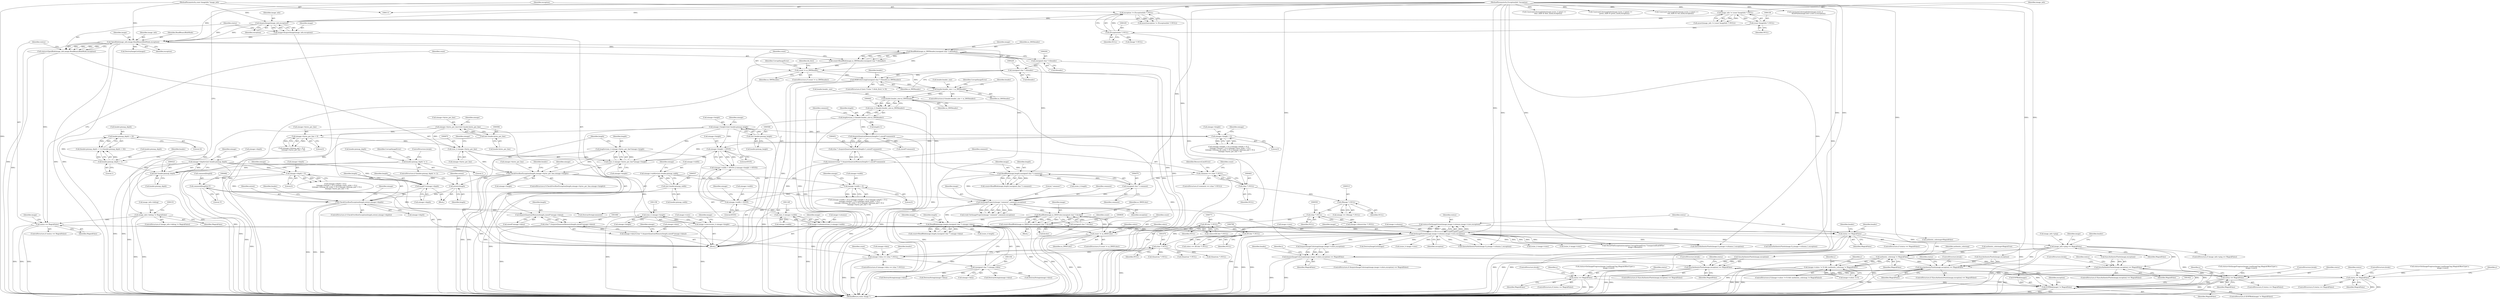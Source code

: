 digraph "0_ImageMagick_c78993d138bf480ab4652b5a48379d4ff75ba5f7@pointer" {
"1001255" [label="(Call,image_info->ping == MagickFalse)"];
"1001179" [label="(Call,status == MagickFalse)"];
"1001167" [label="(Call,status=SetImageExtent(image,image->columns,image->rows,exception))"];
"1001169" [label="(Call,SetImageExtent(image,image->columns,image->rows,exception))"];
"1001100" [label="(Call,ReadBlob(image,length,(unsigned char *) ximage->data))"];
"1000826" [label="(Call,ReadBlob(image,sz_XWDColor,(unsigned char *) &color))"];
"1000483" [label="(Call,SetImageProperty(image,\"comment\",comment,exception))"];
"1000470" [label="(Call,ReadBlob(image,length,(unsigned char *) comment))"];
"1000200" [label="(Call,ReadBlob(image,sz_XWDheader,(unsigned char *) &header))"];
"1000180" [label="(Call,OpenBlob(image_info,image,ReadBinaryBlobMode,exception))"];
"1000175" [label="(Call,AcquireImage(image_info,exception))"];
"1000135" [label="(Call,image_info != (const ImageInfo *) NULL)"];
"1000114" [label="(MethodParameterIn,const ImageInfo *image_info)"];
"1000137" [label="(Call,(const ImageInfo *) NULL)"];
"1000162" [label="(Call,exception != (ExceptionInfo *) NULL)"];
"1000115" [label="(MethodParameterIn,ExceptionInfo *exception)"];
"1000164" [label="(Call,(ExceptionInfo *) NULL)"];
"1000173" [label="(Call,image=AcquireImage(image_info,exception))"];
"1000203" [label="(Call,(unsigned char *) &header)"];
"1000439" [label="(Call,length=(size_t) (header.header_size-sz_XWDheader))"];
"1000441" [label="(Call,(size_t) (header.header_size-sz_XWDheader))"];
"1000443" [label="(Call,header.header_size-sz_XWDheader)"];
"1000243" [label="(Call,header.header_size < sz_XWDheader)"];
"1000208" [label="(Call,count != sz_XWDheader)"];
"1000198" [label="(Call,count=ReadBlob(image,sz_XWDheader,(unsigned char *) &header))"];
"1000227" [label="(Call,MSBOrderLong((unsigned char *) &header,sz_XWDheader))"];
"1000228" [label="(Call,(unsigned char *) &header)"];
"1000473" [label="(Call,(unsigned char *) comment)"];
"1000460" [label="(Call,comment == (char *) NULL)"];
"1000448" [label="(Call,comment=(char *) AcquireQuantumMemory(length+1,sizeof(*comment)))"];
"1000450" [label="(Call,(char *) AcquireQuantumMemory(length+1,sizeof(*comment)))"];
"1000452" [label="(Call,AcquireQuantumMemory(length+1,sizeof(*comment)))"];
"1000462" [label="(Call,(char *) NULL)"];
"1000476" [label="(Call,comment[length]='\0')"];
"1000834" [label="(Call,count != sz_XWDColor)"];
"1000824" [label="(Call,count=ReadBlob(image,sz_XWDColor,(unsigned char *) &color))"];
"1000829" [label="(Call,(unsigned char *) &color)"];
"1001061" [label="(Call,AcquireQuantumMemory(length,sizeof(*ximage->data)))"];
"1000980" [label="(Call,CheckOverflowException(length,ximage->bytes_per_line,ximage->height))"];
"1000968" [label="(Call,length=(size_t) ximage->bytes_per_line*ximage->height)"];
"1000970" [label="(Call,(size_t) ximage->bytes_per_line*ximage->height)"];
"1000971" [label="(Call,(size_t) ximage->bytes_per_line)"];
"1000579" [label="(Call,ximage->bytes_per_line=(int) header.bytes_per_line)"];
"1000583" [label="(Call,(int) header.bytes_per_line)"];
"1000688" [label="(Call,ximage->bytes_per_line < 0)"];
"1000710" [label="(Call,ximage->height > 65535)"];
"1000561" [label="(Call,ximage->height=(int) header.pixmap_height)"];
"1000565" [label="(Call,(int) header.pixmap_height)"];
"1000653" [label="(Call,ximage->height < 0)"];
"1001027" [label="(Call,CheckOverflowException(length,extent,ximage->depth))"];
"1001021" [label="(Call,length*=ximage->depth)"];
"1000659" [label="(Call,ximage->depth < 0)"];
"1000518" [label="(Call,ximage->depth=(int) header.pixmap_depth)"];
"1000522" [label="(Call,(int) header.pixmap_depth)"];
"1000350" [label="(Call,header.pixmap_depth > 32)"];
"1000345" [label="(Call,header.pixmap_depth < 1)"];
"1000331" [label="(Call,header.pixmap_depth != 1)"];
"1001018" [label="(Call,extent=length)"];
"1001103" [label="(Call,(unsigned char *) ximage->data)"];
"1001069" [label="(Call,ximage->data == (char *) NULL)"];
"1001055" [label="(Call,ximage->data=(char *) AcquireQuantumMemory(length,sizeof(*ximage->data)))"];
"1001059" [label="(Call,(char *) AcquireQuantumMemory(length,sizeof(*ximage->data)))"];
"1001073" [label="(Call,(char *) NULL)"];
"1000797" [label="(Call,(XColor *) NULL)"];
"1000770" [label="(Call,(XColor *) NULL)"];
"1000549" [label="(Call,(char *) NULL)"];
"1000512" [label="(Call,(XImage *) NULL)"];
"1001144" [label="(Call,image->columns=(size_t) ximage->width)"];
"1001148" [label="(Call,(size_t) ximage->width)"];
"1000705" [label="(Call,ximage->width > 65535)"];
"1000647" [label="(Call,ximage->width < 0)"];
"1000552" [label="(Call,ximage->width=(int) header.pixmap_width)"];
"1000556" [label="(Call,(int) header.pixmap_width)"];
"1001153" [label="(Call,image->rows=(size_t) ximage->height)"];
"1001157" [label="(Call,(size_t) ximage->height)"];
"1000186" [label="(Call,status == MagickFalse)"];
"1000178" [label="(Call,status=OpenBlob(image_info,image,ReadBinaryBlobMode,exception))"];
"1000147" [label="(Call,image_info->debug != MagickFalse)"];
"1001354" [label="(Call,authentic_colormap != MagickFalse)"];
"1001348" [label="(Call,(image->colors != 0) && (authentic_colormap != MagickFalse))"];
"1001493" [label="(Call,SyncAuthenticPixels(image,exception) == MagickFalse)"];
"1001511" [label="(Call,status == MagickFalse)"];
"1001910" [label="(Call,EOFBlob(image) != MagickFalse)"];
"1001652" [label="(Call,SyncAuthenticPixels(image,exception) == MagickFalse)"];
"1001670" [label="(Call,status == MagickFalse)"];
"1001678" [label="(Call,AcquireImageColormap(image,image->colors,exception) == MagickFalse)"];
"1001860" [label="(Call,SyncAuthenticPixels(image,exception) == MagickFalse)"];
"1001878" [label="(Call,status == MagickFalse)"];
"1000230" [label="(Call,&header)"];
"1000232" [label="(Identifier,sz_XWDheader)"];
"1000191" [label="(Identifier,image)"];
"1001059" [label="(Call,(char *) AcquireQuantumMemory(length,sizeof(*ximage->data)))"];
"1000688" [label="(Call,ximage->bytes_per_line < 0)"];
"1000839" [label="(Identifier,colors)"];
"1001255" [label="(Call,image_info->ping == MagickFalse)"];
"1000977" [label="(Identifier,ximage)"];
"1001658" [label="(Call,status=SetImageProgress(image,LoadImageTag,(MagickOffsetType) y,\n              image->rows))"];
"1001018" [label="(Call,extent=length)"];
"1000346" [label="(Call,header.pixmap_depth)"];
"1000545" [label="(Call,ximage->data=(char *) NULL)"];
"1000135" [label="(Call,image_info != (const ImageInfo *) NULL)"];
"1001037" [label="(Identifier,header)"];
"1001385" [label="(Call,(Quantum *) NULL)"];
"1001678" [label="(Call,AcquireImageColormap(image,image->colors,exception) == MagickFalse)"];
"1000349" [label="(Literal,1)"];
"1001651" [label="(ControlStructure,if (SyncAuthenticPixels(image,exception) == MagickFalse))"];
"1001057" [label="(Identifier,ximage)"];
"1000330" [label="(ControlStructure,if (header.pixmap_depth != 1))"];
"1000704" [label="(Call,(ximage->width > 65535) || (ximage->height > 65535))"];
"1000797" [label="(Call,(XColor *) NULL)"];
"1000448" [label="(Call,comment=(char *) AcquireQuantumMemory(length+1,sizeof(*comment)))"];
"1000161" [label="(Call,assert(exception != (ExceptionInfo *) NULL))"];
"1000646" [label="(Call,(ximage->width < 0) || (ximage->height < 0) || (ximage->depth < 0) ||\n      (ximage->format < 0) || (ximage->byte_order < 0) ||\n      (ximage->bitmap_bit_order < 0) || (ximage->bitmap_pad < 0) ||\n      (ximage->bytes_per_line < 0))"];
"1001021" [label="(Call,length*=ximage->depth)"];
"1000476" [label="(Call,comment[length]='\0')"];
"1000519" [label="(Call,ximage->depth)"];
"1001174" [label="(Call,image->rows)"];
"1001373" [label="(Call,QueueAuthenticPixels(image,0,y,image->columns,1,exception))"];
"1001099" [label="(Identifier,count)"];
"1000162" [label="(Call,exception != (ExceptionInfo *) NULL)"];
"1001669" [label="(ControlStructure,if (status == MagickFalse))"];
"1001016" [label="(Block,)"];
"1001023" [label="(Call,ximage->depth)"];
"1001068" [label="(ControlStructure,if (ximage->data == (char *) NULL))"];
"1001514" [label="(ControlStructure,break;)"];
"1001510" [label="(ControlStructure,if (status == MagickFalse))"];
"1000663" [label="(Literal,0)"];
"1000971" [label="(Call,(size_t) ximage->bytes_per_line)"];
"1000765" [label="(Call,authentic_colormap=MagickFalse)"];
"1000350" [label="(Call,header.pixmap_depth > 32)"];
"1000332" [label="(Call,header.pixmap_depth)"];
"1000654" [label="(Call,ximage->height)"];
"1000249" [label="(Identifier,CorruptImageError)"];
"1000345" [label="(Call,header.pixmap_depth < 1)"];
"1001511" [label="(Call,status == MagickFalse)"];
"1001864" [label="(Identifier,MagickFalse)"];
"1000522" [label="(Call,(int) header.pixmap_depth)"];
"1000207" [label="(ControlStructure,if (count != sz_XWDheader))"];
"1001150" [label="(Call,ximage->width)"];
"1001164" [label="(Identifier,image)"];
"1001169" [label="(Call,SetImageExtent(image,image->columns,image->rows,exception))"];
"1000472" [label="(Identifier,length)"];
"1000979" [label="(ControlStructure,if (CheckOverflowException(length,ximage->bytes_per_line,ximage->height)))"];
"1001028" [label="(Identifier,length)"];
"1001497" [label="(Identifier,MagickFalse)"];
"1001861" [label="(Call,SyncAuthenticPixels(image,exception))"];
"1000175" [label="(Call,AcquireImage(image_info,exception))"];
"1001656" [label="(Identifier,MagickFalse)"];
"1001492" [label="(ControlStructure,if (SyncAuthenticPixels(image,exception) == MagickFalse))"];
"1000179" [label="(Identifier,status)"];
"1000711" [label="(Call,ximage->height)"];
"1001075" [label="(Identifier,NULL)"];
"1001657" [label="(ControlStructure,break;)"];
"1000180" [label="(Call,OpenBlob(image_info,image,ReadBinaryBlobMode,exception))"];
"1001679" [label="(Call,AcquireImageColormap(image,image->colors,exception))"];
"1000827" [label="(Identifier,image)"];
"1000561" [label="(Call,ximage->height=(int) header.pixmap_height)"];
"1000468" [label="(Call,count=ReadBlob(image,length,(unsigned char *) comment))"];
"1001532" [label="(Call,QueueAuthenticPixels(image,0,y,image->columns,1,exception))"];
"1000562" [label="(Call,ximage->height)"];
"1000772" [label="(Identifier,NULL)"];
"1000590" [label="(Identifier,ximage)"];
"1000652" [label="(Call,(ximage->height < 0) || (ximage->depth < 0) ||\n      (ximage->format < 0) || (ximage->byte_order < 0) ||\n      (ximage->bitmap_bit_order < 0) || (ximage->bitmap_pad < 0) ||\n      (ximage->bytes_per_line < 0))"];
"1001790" [label="(Identifier,y)"];
"1000512" [label="(Call,(XImage *) NULL)"];
"1000253" [label="(Identifier,header)"];
"1000203" [label="(Call,(unsigned char *) &header)"];
"1000799" [label="(Identifier,NULL)"];
"1001359" [label="(Identifier,y)"];
"1000115" [label="(MethodParameterIn,ExceptionInfo *exception)"];
"1001179" [label="(Call,status == MagickFalse)"];
"1001030" [label="(Call,ximage->depth)"];
"1000981" [label="(Identifier,length)"];
"1000182" [label="(Identifier,image)"];
"1000692" [label="(Literal,0)"];
"1001027" [label="(Call,CheckOverflowException(length,extent,ximage->depth))"];
"1000354" [label="(Literal,32)"];
"1001073" [label="(Call,(char *) NULL)"];
"1000682" [label="(Call,(ximage->bitmap_pad < 0) ||\n      (ximage->bytes_per_line < 0))"];
"1000466" [label="(Identifier,ResourceLimitError)"];
"1001659" [label="(Identifier,status)"];
"1000151" [label="(Identifier,MagickFalse)"];
"1000176" [label="(Identifier,image_info)"];
"1000215" [label="(Identifier,lsb_first)"];
"1001499" [label="(Call,status=SetImageProgress(image,LoadImageTag,(MagickOffsetType) y,\n              image->rows))"];
"1001157" [label="(Call,(size_t) ximage->height)"];
"1000553" [label="(Call,ximage->width)"];
"1001512" [label="(Identifier,status)"];
"1001677" [label="(ControlStructure,if (AcquireImageColormap(image,image->colors,exception) == MagickFalse))"];
"1000824" [label="(Call,count=ReadBlob(image,sz_XWDColor,(unsigned char *) &color))"];
"1001670" [label="(Call,status == MagickFalse)"];
"1000335" [label="(Literal,1)"];
"1001071" [label="(Identifier,ximage)"];
"1001467" [label="(Call,ConstrainColormapIndex(image,(ssize_t) (pixel >>\n                blue_shift) & blue_mask,exception))"];
"1001148" [label="(Call,(size_t) ximage->width)"];
"1000485" [label="(Literal,\"comment\")"];
"1000344" [label="(Call,(header.pixmap_depth < 1) || (header.pixmap_depth > 32))"];
"1000469" [label="(Identifier,count)"];
"1000188" [label="(Identifier,MagickFalse)"];
"1001055" [label="(Call,ximage->data=(char *) AcquireQuantumMemory(length,sizeof(*ximage->data)))"];
"1001860" [label="(Call,SyncAuthenticPixels(image,exception) == MagickFalse)"];
"1000487" [label="(Identifier,exception)"];
"1000518" [label="(Call,ximage->depth=(int) header.pixmap_depth)"];
"1001210" [label="(Call,DestroyImageList(image))"];
"1001170" [label="(Identifier,image)"];
"1001784" [label="(Call,(ssize_t) image->rows)"];
"1000829" [label="(Call,(unsigned char *) &color)"];
"1000567" [label="(Call,header.pixmap_height)"];
"1000212" [label="(Identifier,CorruptImageError)"];
"1001348" [label="(Call,(image->colors != 0) && (authentic_colormap != MagickFalse))"];
"1000475" [label="(Identifier,comment)"];
"1001886" [label="(Identifier,header)"];
"1000116" [label="(Block,)"];
"1000982" [label="(Call,ximage->bytes_per_line)"];
"1000185" [label="(ControlStructure,if (status == MagickFalse))"];
"1001867" [label="(Identifier,status)"];
"1001909" [label="(ControlStructure,if (EOFBlob(image) != MagickFalse))"];
"1001177" [label="(Identifier,exception)"];
"1001103" [label="(Call,(unsigned char *) ximage->data)"];
"1000351" [label="(Call,header.pixmap_depth)"];
"1001254" [label="(ControlStructure,if (image_info->ping == MagickFalse))"];
"1000661" [label="(Identifier,ximage)"];
"1001794" [label="(Call,QueueAuthenticPixels(image,0,y,image->columns,1,exception))"];
"1000714" [label="(Literal,65535)"];
"1000647" [label="(Call,ximage->width < 0)"];
"1000856" [label="(Identifier,colors)"];
"1001056" [label="(Call,ximage->data)"];
"1001159" [label="(Call,ximage->height)"];
"1001914" [label="(Call,ThrowFileException(exception,CorruptImageError,\"UnexpectedEndOfFile\",\n      image->filename))"];
"1000139" [label="(Identifier,NULL)"];
"1001347" [label="(ControlStructure,if ((image->colors != 0) && (authentic_colormap != MagickFalse)))"];
"1001672" [label="(Identifier,MagickFalse)"];
"1001167" [label="(Call,status=SetImageExtent(image,image->columns,image->rows,exception))"];
"1000200" [label="(Call,ReadBlob(image,sz_XWDheader,(unsigned char *) &header))"];
"1000178" [label="(Call,status=OpenBlob(image_info,image,ReadBinaryBlobMode,exception))"];
"1001879" [label="(Identifier,status)"];
"1001544" [label="(Call,(Quantum *) NULL)"];
"1001349" [label="(Call,image->colors != 0)"];
"1000450" [label="(Call,(char *) AcquireQuantumMemory(length+1,sizeof(*comment)))"];
"1000227" [label="(Call,MSBOrderLong((unsigned char *) &header,sz_XWDheader))"];
"1001061" [label="(Call,AcquireQuantumMemory(length,sizeof(*ximage->data)))"];
"1000549" [label="(Call,(char *) NULL)"];
"1001111" [label="(Call,(ssize_t) length)"];
"1000205" [label="(Call,&header)"];
"1000461" [label="(Identifier,comment)"];
"1001442" [label="(Call,ConstrainColormapIndex(image,(ssize_t) (pixel >>\n                green_shift) & green_mask,exception))"];
"1001673" [label="(ControlStructure,break;)"];
"1000452" [label="(Call,AcquireQuantumMemory(length+1,sizeof(*comment)))"];
"1000524" [label="(Call,header.pixmap_depth)"];
"1000243" [label="(Call,header.header_size < sz_XWDheader)"];
"1000660" [label="(Call,ximage->depth)"];
"1000835" [label="(Identifier,count)"];
"1001913" [label="(Identifier,MagickFalse)"];
"1000705" [label="(Call,ximage->width > 65535)"];
"1000247" [label="(Identifier,sz_XWDheader)"];
"1000440" [label="(Identifier,length)"];
"1001019" [label="(Identifier,extent)"];
"1001100" [label="(Call,ReadBlob(image,length,(unsigned char *) ximage->data))"];
"1001026" [label="(ControlStructure,if (CheckOverflowException(length,extent,ximage->depth)))"];
"1000331" [label="(Call,header.pixmap_depth != 1)"];
"1000992" [label="(Identifier,header)"];
"1001911" [label="(Call,EOFBlob(image))"];
"1000439" [label="(Call,length=(size_t) (header.header_size-sz_XWDheader))"];
"1000184" [label="(Identifier,exception)"];
"1000552" [label="(Call,ximage->width=(int) header.pixmap_width)"];
"1001494" [label="(Call,SyncAuthenticPixels(image,exception))"];
"1001063" [label="(Call,sizeof(*ximage->data))"];
"1001417" [label="(Call,ConstrainColormapIndex(image,(ssize_t) (pixel >>\n                red_shift) & red_mask,exception))"];
"1000969" [label="(Identifier,length)"];
"1001171" [label="(Call,image->columns)"];
"1000199" [label="(Identifier,count)"];
"1001199" [label="(Call,DestroyString(ximage->data))"];
"1000209" [label="(Identifier,count)"];
"1000464" [label="(Identifier,NULL)"];
"1000836" [label="(Identifier,sz_XWDColor)"];
"1000558" [label="(Call,header.pixmap_width)"];
"1001881" [label="(ControlStructure,break;)"];
"1000236" [label="(Identifier,header)"];
"1000968" [label="(Call,length=(size_t) ximage->bytes_per_line*ximage->height)"];
"1000198" [label="(Call,count=ReadBlob(image,sz_XWDheader,(unsigned char *) &header))"];
"1001022" [label="(Identifier,length)"];
"1001098" [label="(Call,count=ReadBlob(image,length,(unsigned char *) ximage->data))"];
"1000831" [label="(Call,&color)"];
"1001144" [label="(Call,image->columns=(size_t) ximage->width)"];
"1000337" [label="(Identifier,CorruptImageError)"];
"1001070" [label="(Call,ximage->data)"];
"1001671" [label="(Identifier,status)"];
"1000556" [label="(Call,(int) header.pixmap_width)"];
"1001877" [label="(ControlStructure,if (status == MagickFalse))"];
"1000187" [label="(Identifier,status)"];
"1000770" [label="(Call,(XColor *) NULL)"];
"1000551" [label="(Identifier,NULL)"];
"1000480" [label="(Literal,'\0')"];
"1001062" [label="(Identifier,length)"];
"1001910" [label="(Call,EOFBlob(image) != MagickFalse)"];
"1000985" [label="(Call,ximage->height)"];
"1000477" [label="(Call,comment[length])"];
"1001105" [label="(Call,ximage->data)"];
"1001363" [label="(Call,(ssize_t) image->rows)"];
"1000146" [label="(ControlStructure,if (image_info->debug != MagickFalse))"];
"1001356" [label="(Identifier,MagickFalse)"];
"1001685" [label="(Identifier,MagickFalse)"];
"1000834" [label="(Call,count != sz_XWDColor)"];
"1001718" [label="(Identifier,i)"];
"1000181" [label="(Identifier,image_info)"];
"1001865" [label="(ControlStructure,break;)"];
"1000228" [label="(Call,(unsigned char *) &header)"];
"1000768" [label="(Call,colors=(XColor *) NULL)"];
"1001899" [label="(Call,DestroyString(ximage->data))"];
"1001256" [label="(Call,image_info->ping)"];
"1001186" [label="(Identifier,header)"];
"1000828" [label="(Identifier,sz_XWDColor)"];
"1001145" [label="(Call,image->columns)"];
"1001029" [label="(Identifier,extent)"];
"1000166" [label="(Identifier,NULL)"];
"1001528" [label="(Identifier,y)"];
"1000709" [label="(Literal,65535)"];
"1000147" [label="(Call,image_info->debug != MagickFalse)"];
"1001518" [label="(Identifier,y)"];
"1001101" [label="(Identifier,image)"];
"1000795" [label="(Call,colors == (XColor *) NULL)"];
"1000210" [label="(Identifier,sz_XWDheader)"];
"1000973" [label="(Call,ximage->bytes_per_line)"];
"1000471" [label="(Identifier,image)"];
"1000453" [label="(Call,length+1)"];
"1000514" [label="(Identifier,NULL)"];
"1000529" [label="(Identifier,ximage)"];
"1000980" [label="(Call,CheckOverflowException(length,ximage->bytes_per_line,ximage->height))"];
"1000444" [label="(Call,header.header_size)"];
"1001915" [label="(Identifier,exception)"];
"1001354" [label="(Call,authentic_colormap != MagickFalse)"];
"1001216" [label="(Identifier,header)"];
"1000826" [label="(Call,ReadBlob(image,sz_XWDColor,(unsigned char *) &color))"];
"1000970" [label="(Call,(size_t) ximage->bytes_per_line*ximage->height)"];
"1000565" [label="(Call,(int) header.pixmap_height)"];
"1001180" [label="(Identifier,status)"];
"1000976" [label="(Call,ximage->height)"];
"1000114" [label="(MethodParameterIn,const ImageInfo *image_info)"];
"1000490" [label="(Call,DestroyString(comment))"];
"1000470" [label="(Call,ReadBlob(image,length,(unsigned char *) comment))"];
"1001181" [label="(Identifier,MagickFalse)"];
"1000585" [label="(Call,header.bytes_per_line)"];
"1000689" [label="(Call,ximage->bytes_per_line)"];
"1000186" [label="(Call,status == MagickFalse)"];
"1001653" [label="(Call,SyncAuthenticPixels(image,exception))"];
"1000202" [label="(Identifier,sz_XWDheader)"];
"1000483" [label="(Call,SetImageProperty(image,\"comment\",comment,exception))"];
"1000486" [label="(Identifier,comment)"];
"1000495" [label="(Call,(ssize_t) length)"];
"1001262" [label="(Identifier,image)"];
"1001155" [label="(Identifier,image)"];
"1000192" [label="(Call,DestroyImageList(image))"];
"1000906" [label="(Call,authentic_colormap=MagickTrue)"];
"1000712" [label="(Identifier,ximage)"];
"1000177" [label="(Identifier,exception)"];
"1001859" [label="(ControlStructure,if (SyncAuthenticPixels(image,exception) == MagickFalse))"];
"1000460" [label="(Call,comment == (char *) NULL)"];
"1000195" [label="(Call,(Image *) NULL)"];
"1000563" [label="(Identifier,ximage)"];
"1000137" [label="(Call,(const ImageInfo *) NULL)"];
"1000441" [label="(Call,(size_t) (header.header_size-sz_XWDheader))"];
"1000484" [label="(Identifier,image)"];
"1000473" [label="(Call,(unsigned char *) comment)"];
"1001154" [label="(Call,image->rows)"];
"1001866" [label="(Call,status=SetImageProgress(image,LoadImageTag,(MagickOffsetType) y,\n            image->rows))"];
"1000572" [label="(Identifier,ximage)"];
"1000164" [label="(Call,(ExceptionInfo *) NULL)"];
"1001131" [label="(Call,DestroyString(ximage->data))"];
"1001102" [label="(Identifier,length)"];
"1000833" [label="(ControlStructure,if (count != sz_XWDColor))"];
"1000443" [label="(Call,header.header_size-sz_XWDheader)"];
"1001652" [label="(Call,SyncAuthenticPixels(image,exception) == MagickFalse)"];
"1000667" [label="(Identifier,ximage)"];
"1000706" [label="(Call,ximage->width)"];
"1000580" [label="(Call,ximage->bytes_per_line)"];
"1001928" [label="(MethodReturn,static Image *)"];
"1000659" [label="(Call,ximage->depth < 0)"];
"1001500" [label="(Identifier,status)"];
"1001806" [label="(Call,(Quantum *) NULL)"];
"1000658" [label="(Call,(ximage->depth < 0) ||\n      (ximage->format < 0) || (ximage->byte_order < 0) ||\n      (ximage->bitmap_bit_order < 0) || (ximage->bitmap_pad < 0) ||\n      (ximage->bytes_per_line < 0))"];
"1000653" [label="(Call,ximage->height < 0)"];
"1001878" [label="(Call,status == MagickFalse)"];
"1000655" [label="(Identifier,ximage)"];
"1001153" [label="(Call,image->rows=(size_t) ximage->height)"];
"1000825" [label="(Identifier,count)"];
"1000352" [label="(Identifier,header)"];
"1000208" [label="(Call,count != sz_XWDheader)"];
"1001513" [label="(Identifier,MagickFalse)"];
"1001168" [label="(Identifier,status)"];
"1001080" [label="(Identifier,header)"];
"1000244" [label="(Call,header.header_size)"];
"1001259" [label="(Identifier,MagickFalse)"];
"1000456" [label="(Call,sizeof(*comment))"];
"1000183" [label="(Identifier,ReadBinaryBlobMode)"];
"1000447" [label="(Identifier,sz_XWDheader)"];
"1001703" [label="(Call,DestroyString(ximage->data))"];
"1000579" [label="(Call,ximage->bytes_per_line=(int) header.bytes_per_line)"];
"1000134" [label="(Call,assert(image_info != (const ImageInfo *) NULL))"];
"1001498" [label="(ControlStructure,break;)"];
"1001880" [label="(Identifier,MagickFalse)"];
"1000710" [label="(Call,ximage->height > 65535)"];
"1000462" [label="(Call,(char *) NULL)"];
"1001069" [label="(Call,ximage->data == (char *) NULL)"];
"1000148" [label="(Call,image_info->debug)"];
"1001522" [label="(Call,(ssize_t) image->rows)"];
"1001828" [label="(Call,ConstrainColormapIndex(image,(ssize_t)\n              XGetPixel(ximage,(int) x,(int) y),exception))"];
"1000481" [label="(Call,(void) SetImageProperty(image,\"comment\",comment,exception))"];
"1000136" [label="(Identifier,image_info)"];
"1000242" [label="(ControlStructure,if (header.header_size < sz_XWDheader))"];
"1000201" [label="(Identifier,image)"];
"1000163" [label="(Identifier,exception)"];
"1000651" [label="(Literal,0)"];
"1001369" [label="(Identifier,y)"];
"1001690" [label="(Identifier,header)"];
"1001178" [label="(ControlStructure,if (status == MagickFalse))"];
"1001493" [label="(Call,SyncAuthenticPixels(image,exception) == MagickFalse)"];
"1000583" [label="(Call,(int) header.bytes_per_line)"];
"1001355" [label="(Identifier,authentic_colormap)"];
"1000339" [label="(ControlStructure,break;)"];
"1000174" [label="(Identifier,image)"];
"1000823" [label="(Block,)"];
"1000173" [label="(Call,image=AcquireImage(image_info,exception))"];
"1001020" [label="(Identifier,length)"];
"1000657" [label="(Literal,0)"];
"1001013" [label="(Identifier,ximage)"];
"1000217" [label="(ControlStructure,if ((int) (*(char *) &lsb_first) != 0))"];
"1000449" [label="(Identifier,comment)"];
"1000459" [label="(ControlStructure,if (comment == (char *) NULL))"];
"1000510" [label="(Call,ximage == (XImage *) NULL)"];
"1000648" [label="(Call,ximage->width)"];
"1001255" -> "1001254"  [label="AST: "];
"1001255" -> "1001259"  [label="CFG: "];
"1001256" -> "1001255"  [label="AST: "];
"1001259" -> "1001255"  [label="AST: "];
"1001262" -> "1001255"  [label="CFG: "];
"1001886" -> "1001255"  [label="CFG: "];
"1001255" -> "1001928"  [label="DDG: "];
"1001255" -> "1001928"  [label="DDG: "];
"1001179" -> "1001255"  [label="DDG: "];
"1001255" -> "1001354"  [label="DDG: "];
"1001255" -> "1001493"  [label="DDG: "];
"1001255" -> "1001652"  [label="DDG: "];
"1001255" -> "1001678"  [label="DDG: "];
"1001255" -> "1001910"  [label="DDG: "];
"1001179" -> "1001178"  [label="AST: "];
"1001179" -> "1001181"  [label="CFG: "];
"1001180" -> "1001179"  [label="AST: "];
"1001181" -> "1001179"  [label="AST: "];
"1001186" -> "1001179"  [label="CFG: "];
"1001216" -> "1001179"  [label="CFG: "];
"1001179" -> "1001928"  [label="DDG: "];
"1001179" -> "1001928"  [label="DDG: "];
"1001179" -> "1001928"  [label="DDG: "];
"1001167" -> "1001179"  [label="DDG: "];
"1000186" -> "1001179"  [label="DDG: "];
"1001167" -> "1000116"  [label="AST: "];
"1001167" -> "1001169"  [label="CFG: "];
"1001168" -> "1001167"  [label="AST: "];
"1001169" -> "1001167"  [label="AST: "];
"1001180" -> "1001167"  [label="CFG: "];
"1001167" -> "1001928"  [label="DDG: "];
"1001169" -> "1001167"  [label="DDG: "];
"1001169" -> "1001167"  [label="DDG: "];
"1001169" -> "1001167"  [label="DDG: "];
"1001169" -> "1001167"  [label="DDG: "];
"1001169" -> "1001177"  [label="CFG: "];
"1001170" -> "1001169"  [label="AST: "];
"1001171" -> "1001169"  [label="AST: "];
"1001174" -> "1001169"  [label="AST: "];
"1001177" -> "1001169"  [label="AST: "];
"1001169" -> "1001928"  [label="DDG: "];
"1001169" -> "1001928"  [label="DDG: "];
"1001169" -> "1001928"  [label="DDG: "];
"1001100" -> "1001169"  [label="DDG: "];
"1001144" -> "1001169"  [label="DDG: "];
"1001153" -> "1001169"  [label="DDG: "];
"1000483" -> "1001169"  [label="DDG: "];
"1000115" -> "1001169"  [label="DDG: "];
"1001169" -> "1001210"  [label="DDG: "];
"1001169" -> "1001363"  [label="DDG: "];
"1001169" -> "1001373"  [label="DDG: "];
"1001169" -> "1001373"  [label="DDG: "];
"1001169" -> "1001373"  [label="DDG: "];
"1001169" -> "1001522"  [label="DDG: "];
"1001169" -> "1001532"  [label="DDG: "];
"1001169" -> "1001532"  [label="DDG: "];
"1001169" -> "1001532"  [label="DDG: "];
"1001169" -> "1001679"  [label="DDG: "];
"1001169" -> "1001679"  [label="DDG: "];
"1001169" -> "1001784"  [label="DDG: "];
"1001169" -> "1001794"  [label="DDG: "];
"1001169" -> "1001911"  [label="DDG: "];
"1001169" -> "1001914"  [label="DDG: "];
"1001100" -> "1001098"  [label="AST: "];
"1001100" -> "1001103"  [label="CFG: "];
"1001101" -> "1001100"  [label="AST: "];
"1001102" -> "1001100"  [label="AST: "];
"1001103" -> "1001100"  [label="AST: "];
"1001098" -> "1001100"  [label="CFG: "];
"1001100" -> "1001928"  [label="DDG: "];
"1001100" -> "1001098"  [label="DDG: "];
"1001100" -> "1001098"  [label="DDG: "];
"1001100" -> "1001098"  [label="DDG: "];
"1000826" -> "1001100"  [label="DDG: "];
"1000483" -> "1001100"  [label="DDG: "];
"1001061" -> "1001100"  [label="DDG: "];
"1001103" -> "1001100"  [label="DDG: "];
"1001100" -> "1001111"  [label="DDG: "];
"1000826" -> "1000824"  [label="AST: "];
"1000826" -> "1000829"  [label="CFG: "];
"1000827" -> "1000826"  [label="AST: "];
"1000828" -> "1000826"  [label="AST: "];
"1000829" -> "1000826"  [label="AST: "];
"1000824" -> "1000826"  [label="CFG: "];
"1000826" -> "1001928"  [label="DDG: "];
"1000826" -> "1000824"  [label="DDG: "];
"1000826" -> "1000824"  [label="DDG: "];
"1000826" -> "1000824"  [label="DDG: "];
"1000483" -> "1000826"  [label="DDG: "];
"1000834" -> "1000826"  [label="DDG: "];
"1000829" -> "1000826"  [label="DDG: "];
"1000826" -> "1000834"  [label="DDG: "];
"1000483" -> "1000481"  [label="AST: "];
"1000483" -> "1000487"  [label="CFG: "];
"1000484" -> "1000483"  [label="AST: "];
"1000485" -> "1000483"  [label="AST: "];
"1000486" -> "1000483"  [label="AST: "];
"1000487" -> "1000483"  [label="AST: "];
"1000481" -> "1000483"  [label="CFG: "];
"1000483" -> "1000481"  [label="DDG: "];
"1000483" -> "1000481"  [label="DDG: "];
"1000483" -> "1000481"  [label="DDG: "];
"1000483" -> "1000481"  [label="DDG: "];
"1000470" -> "1000483"  [label="DDG: "];
"1000476" -> "1000483"  [label="DDG: "];
"1000473" -> "1000483"  [label="DDG: "];
"1000180" -> "1000483"  [label="DDG: "];
"1000115" -> "1000483"  [label="DDG: "];
"1000483" -> "1000490"  [label="DDG: "];
"1000470" -> "1000468"  [label="AST: "];
"1000470" -> "1000473"  [label="CFG: "];
"1000471" -> "1000470"  [label="AST: "];
"1000472" -> "1000470"  [label="AST: "];
"1000473" -> "1000470"  [label="AST: "];
"1000468" -> "1000470"  [label="CFG: "];
"1000470" -> "1001928"  [label="DDG: "];
"1000470" -> "1000468"  [label="DDG: "];
"1000470" -> "1000468"  [label="DDG: "];
"1000470" -> "1000468"  [label="DDG: "];
"1000200" -> "1000470"  [label="DDG: "];
"1000439" -> "1000470"  [label="DDG: "];
"1000473" -> "1000470"  [label="DDG: "];
"1000470" -> "1000495"  [label="DDG: "];
"1000200" -> "1000198"  [label="AST: "];
"1000200" -> "1000203"  [label="CFG: "];
"1000201" -> "1000200"  [label="AST: "];
"1000202" -> "1000200"  [label="AST: "];
"1000203" -> "1000200"  [label="AST: "];
"1000198" -> "1000200"  [label="CFG: "];
"1000200" -> "1001928"  [label="DDG: "];
"1000200" -> "1000198"  [label="DDG: "];
"1000200" -> "1000198"  [label="DDG: "];
"1000200" -> "1000198"  [label="DDG: "];
"1000180" -> "1000200"  [label="DDG: "];
"1000203" -> "1000200"  [label="DDG: "];
"1000200" -> "1000208"  [label="DDG: "];
"1000180" -> "1000178"  [label="AST: "];
"1000180" -> "1000184"  [label="CFG: "];
"1000181" -> "1000180"  [label="AST: "];
"1000182" -> "1000180"  [label="AST: "];
"1000183" -> "1000180"  [label="AST: "];
"1000184" -> "1000180"  [label="AST: "];
"1000178" -> "1000180"  [label="CFG: "];
"1000180" -> "1001928"  [label="DDG: "];
"1000180" -> "1001928"  [label="DDG: "];
"1000180" -> "1001928"  [label="DDG: "];
"1000180" -> "1000178"  [label="DDG: "];
"1000180" -> "1000178"  [label="DDG: "];
"1000180" -> "1000178"  [label="DDG: "];
"1000180" -> "1000178"  [label="DDG: "];
"1000175" -> "1000180"  [label="DDG: "];
"1000175" -> "1000180"  [label="DDG: "];
"1000114" -> "1000180"  [label="DDG: "];
"1000173" -> "1000180"  [label="DDG: "];
"1000115" -> "1000180"  [label="DDG: "];
"1000180" -> "1000192"  [label="DDG: "];
"1000175" -> "1000173"  [label="AST: "];
"1000175" -> "1000177"  [label="CFG: "];
"1000176" -> "1000175"  [label="AST: "];
"1000177" -> "1000175"  [label="AST: "];
"1000173" -> "1000175"  [label="CFG: "];
"1000175" -> "1000173"  [label="DDG: "];
"1000175" -> "1000173"  [label="DDG: "];
"1000135" -> "1000175"  [label="DDG: "];
"1000114" -> "1000175"  [label="DDG: "];
"1000162" -> "1000175"  [label="DDG: "];
"1000115" -> "1000175"  [label="DDG: "];
"1000135" -> "1000134"  [label="AST: "];
"1000135" -> "1000137"  [label="CFG: "];
"1000136" -> "1000135"  [label="AST: "];
"1000137" -> "1000135"  [label="AST: "];
"1000134" -> "1000135"  [label="CFG: "];
"1000135" -> "1001928"  [label="DDG: "];
"1000135" -> "1000134"  [label="DDG: "];
"1000135" -> "1000134"  [label="DDG: "];
"1000114" -> "1000135"  [label="DDG: "];
"1000137" -> "1000135"  [label="DDG: "];
"1000114" -> "1000113"  [label="AST: "];
"1000114" -> "1001928"  [label="DDG: "];
"1000137" -> "1000139"  [label="CFG: "];
"1000138" -> "1000137"  [label="AST: "];
"1000139" -> "1000137"  [label="AST: "];
"1000137" -> "1000164"  [label="DDG: "];
"1000162" -> "1000161"  [label="AST: "];
"1000162" -> "1000164"  [label="CFG: "];
"1000163" -> "1000162"  [label="AST: "];
"1000164" -> "1000162"  [label="AST: "];
"1000161" -> "1000162"  [label="CFG: "];
"1000162" -> "1001928"  [label="DDG: "];
"1000162" -> "1000161"  [label="DDG: "];
"1000162" -> "1000161"  [label="DDG: "];
"1000115" -> "1000162"  [label="DDG: "];
"1000164" -> "1000162"  [label="DDG: "];
"1000115" -> "1000113"  [label="AST: "];
"1000115" -> "1001928"  [label="DDG: "];
"1000115" -> "1001373"  [label="DDG: "];
"1000115" -> "1001417"  [label="DDG: "];
"1000115" -> "1001442"  [label="DDG: "];
"1000115" -> "1001467"  [label="DDG: "];
"1000115" -> "1001494"  [label="DDG: "];
"1000115" -> "1001532"  [label="DDG: "];
"1000115" -> "1001653"  [label="DDG: "];
"1000115" -> "1001679"  [label="DDG: "];
"1000115" -> "1001794"  [label="DDG: "];
"1000115" -> "1001828"  [label="DDG: "];
"1000115" -> "1001861"  [label="DDG: "];
"1000115" -> "1001914"  [label="DDG: "];
"1000164" -> "1000166"  [label="CFG: "];
"1000165" -> "1000164"  [label="AST: "];
"1000166" -> "1000164"  [label="AST: "];
"1000164" -> "1000195"  [label="DDG: "];
"1000164" -> "1000462"  [label="DDG: "];
"1000173" -> "1000116"  [label="AST: "];
"1000174" -> "1000173"  [label="AST: "];
"1000179" -> "1000173"  [label="CFG: "];
"1000173" -> "1001928"  [label="DDG: "];
"1000203" -> "1000205"  [label="CFG: "];
"1000204" -> "1000203"  [label="AST: "];
"1000205" -> "1000203"  [label="AST: "];
"1000203" -> "1001928"  [label="DDG: "];
"1000203" -> "1000228"  [label="DDG: "];
"1000439" -> "1000116"  [label="AST: "];
"1000439" -> "1000441"  [label="CFG: "];
"1000440" -> "1000439"  [label="AST: "];
"1000441" -> "1000439"  [label="AST: "];
"1000449" -> "1000439"  [label="CFG: "];
"1000439" -> "1001928"  [label="DDG: "];
"1000441" -> "1000439"  [label="DDG: "];
"1000439" -> "1000452"  [label="DDG: "];
"1000439" -> "1000453"  [label="DDG: "];
"1000441" -> "1000443"  [label="CFG: "];
"1000442" -> "1000441"  [label="AST: "];
"1000443" -> "1000441"  [label="AST: "];
"1000441" -> "1001928"  [label="DDG: "];
"1000443" -> "1000441"  [label="DDG: "];
"1000443" -> "1000441"  [label="DDG: "];
"1000443" -> "1000447"  [label="CFG: "];
"1000444" -> "1000443"  [label="AST: "];
"1000447" -> "1000443"  [label="AST: "];
"1000443" -> "1001928"  [label="DDG: "];
"1000443" -> "1001928"  [label="DDG: "];
"1000243" -> "1000443"  [label="DDG: "];
"1000243" -> "1000443"  [label="DDG: "];
"1000243" -> "1000242"  [label="AST: "];
"1000243" -> "1000247"  [label="CFG: "];
"1000244" -> "1000243"  [label="AST: "];
"1000247" -> "1000243"  [label="AST: "];
"1000249" -> "1000243"  [label="CFG: "];
"1000253" -> "1000243"  [label="CFG: "];
"1000243" -> "1001928"  [label="DDG: "];
"1000208" -> "1000243"  [label="DDG: "];
"1000227" -> "1000243"  [label="DDG: "];
"1000208" -> "1000207"  [label="AST: "];
"1000208" -> "1000210"  [label="CFG: "];
"1000209" -> "1000208"  [label="AST: "];
"1000210" -> "1000208"  [label="AST: "];
"1000212" -> "1000208"  [label="CFG: "];
"1000215" -> "1000208"  [label="CFG: "];
"1000208" -> "1001928"  [label="DDG: "];
"1000198" -> "1000208"  [label="DDG: "];
"1000208" -> "1000227"  [label="DDG: "];
"1000198" -> "1000116"  [label="AST: "];
"1000199" -> "1000198"  [label="AST: "];
"1000209" -> "1000198"  [label="CFG: "];
"1000198" -> "1001928"  [label="DDG: "];
"1000227" -> "1000217"  [label="AST: "];
"1000227" -> "1000232"  [label="CFG: "];
"1000228" -> "1000227"  [label="AST: "];
"1000232" -> "1000227"  [label="AST: "];
"1000236" -> "1000227"  [label="CFG: "];
"1000227" -> "1001928"  [label="DDG: "];
"1000227" -> "1001928"  [label="DDG: "];
"1000228" -> "1000227"  [label="DDG: "];
"1000228" -> "1000230"  [label="CFG: "];
"1000229" -> "1000228"  [label="AST: "];
"1000230" -> "1000228"  [label="AST: "];
"1000232" -> "1000228"  [label="CFG: "];
"1000228" -> "1001928"  [label="DDG: "];
"1000473" -> "1000475"  [label="CFG: "];
"1000474" -> "1000473"  [label="AST: "];
"1000475" -> "1000473"  [label="AST: "];
"1000460" -> "1000473"  [label="DDG: "];
"1000460" -> "1000459"  [label="AST: "];
"1000460" -> "1000462"  [label="CFG: "];
"1000461" -> "1000460"  [label="AST: "];
"1000462" -> "1000460"  [label="AST: "];
"1000466" -> "1000460"  [label="CFG: "];
"1000469" -> "1000460"  [label="CFG: "];
"1000460" -> "1001928"  [label="DDG: "];
"1000448" -> "1000460"  [label="DDG: "];
"1000462" -> "1000460"  [label="DDG: "];
"1000448" -> "1000116"  [label="AST: "];
"1000448" -> "1000450"  [label="CFG: "];
"1000449" -> "1000448"  [label="AST: "];
"1000450" -> "1000448"  [label="AST: "];
"1000461" -> "1000448"  [label="CFG: "];
"1000448" -> "1001928"  [label="DDG: "];
"1000450" -> "1000448"  [label="DDG: "];
"1000450" -> "1000452"  [label="CFG: "];
"1000451" -> "1000450"  [label="AST: "];
"1000452" -> "1000450"  [label="AST: "];
"1000450" -> "1001928"  [label="DDG: "];
"1000452" -> "1000450"  [label="DDG: "];
"1000452" -> "1000456"  [label="CFG: "];
"1000453" -> "1000452"  [label="AST: "];
"1000456" -> "1000452"  [label="AST: "];
"1000452" -> "1001928"  [label="DDG: "];
"1000462" -> "1000464"  [label="CFG: "];
"1000463" -> "1000462"  [label="AST: "];
"1000464" -> "1000462"  [label="AST: "];
"1000462" -> "1000512"  [label="DDG: "];
"1000476" -> "1000116"  [label="AST: "];
"1000476" -> "1000480"  [label="CFG: "];
"1000477" -> "1000476"  [label="AST: "];
"1000480" -> "1000476"  [label="AST: "];
"1000482" -> "1000476"  [label="CFG: "];
"1000476" -> "1001928"  [label="DDG: "];
"1000476" -> "1000490"  [label="DDG: "];
"1000834" -> "1000833"  [label="AST: "];
"1000834" -> "1000836"  [label="CFG: "];
"1000835" -> "1000834"  [label="AST: "];
"1000836" -> "1000834"  [label="AST: "];
"1000839" -> "1000834"  [label="CFG: "];
"1000856" -> "1000834"  [label="CFG: "];
"1000834" -> "1001928"  [label="DDG: "];
"1000834" -> "1001928"  [label="DDG: "];
"1000824" -> "1000834"  [label="DDG: "];
"1000824" -> "1000823"  [label="AST: "];
"1000825" -> "1000824"  [label="AST: "];
"1000835" -> "1000824"  [label="CFG: "];
"1000824" -> "1001928"  [label="DDG: "];
"1000829" -> "1000831"  [label="CFG: "];
"1000830" -> "1000829"  [label="AST: "];
"1000831" -> "1000829"  [label="AST: "];
"1000829" -> "1001928"  [label="DDG: "];
"1001061" -> "1001059"  [label="AST: "];
"1001061" -> "1001063"  [label="CFG: "];
"1001062" -> "1001061"  [label="AST: "];
"1001063" -> "1001061"  [label="AST: "];
"1001059" -> "1001061"  [label="CFG: "];
"1001061" -> "1001059"  [label="DDG: "];
"1000980" -> "1001061"  [label="DDG: "];
"1001027" -> "1001061"  [label="DDG: "];
"1000980" -> "1000979"  [label="AST: "];
"1000980" -> "1000985"  [label="CFG: "];
"1000981" -> "1000980"  [label="AST: "];
"1000982" -> "1000980"  [label="AST: "];
"1000985" -> "1000980"  [label="AST: "];
"1000992" -> "1000980"  [label="CFG: "];
"1001013" -> "1000980"  [label="CFG: "];
"1000980" -> "1001928"  [label="DDG: "];
"1000980" -> "1001928"  [label="DDG: "];
"1000968" -> "1000980"  [label="DDG: "];
"1000971" -> "1000980"  [label="DDG: "];
"1000970" -> "1000980"  [label="DDG: "];
"1000980" -> "1001018"  [label="DDG: "];
"1000980" -> "1001021"  [label="DDG: "];
"1000980" -> "1001157"  [label="DDG: "];
"1000968" -> "1000116"  [label="AST: "];
"1000968" -> "1000970"  [label="CFG: "];
"1000969" -> "1000968"  [label="AST: "];
"1000970" -> "1000968"  [label="AST: "];
"1000981" -> "1000968"  [label="CFG: "];
"1000968" -> "1001928"  [label="DDG: "];
"1000970" -> "1000968"  [label="DDG: "];
"1000970" -> "1000968"  [label="DDG: "];
"1000970" -> "1000976"  [label="CFG: "];
"1000971" -> "1000970"  [label="AST: "];
"1000976" -> "1000970"  [label="AST: "];
"1000970" -> "1001928"  [label="DDG: "];
"1000971" -> "1000970"  [label="DDG: "];
"1000710" -> "1000970"  [label="DDG: "];
"1000561" -> "1000970"  [label="DDG: "];
"1000653" -> "1000970"  [label="DDG: "];
"1000971" -> "1000973"  [label="CFG: "];
"1000972" -> "1000971"  [label="AST: "];
"1000973" -> "1000971"  [label="AST: "];
"1000977" -> "1000971"  [label="CFG: "];
"1000579" -> "1000971"  [label="DDG: "];
"1000688" -> "1000971"  [label="DDG: "];
"1000579" -> "1000116"  [label="AST: "];
"1000579" -> "1000583"  [label="CFG: "];
"1000580" -> "1000579"  [label="AST: "];
"1000583" -> "1000579"  [label="AST: "];
"1000590" -> "1000579"  [label="CFG: "];
"1000579" -> "1001928"  [label="DDG: "];
"1000583" -> "1000579"  [label="DDG: "];
"1000579" -> "1000688"  [label="DDG: "];
"1000583" -> "1000585"  [label="CFG: "];
"1000584" -> "1000583"  [label="AST: "];
"1000585" -> "1000583"  [label="AST: "];
"1000583" -> "1001928"  [label="DDG: "];
"1000688" -> "1000682"  [label="AST: "];
"1000688" -> "1000692"  [label="CFG: "];
"1000689" -> "1000688"  [label="AST: "];
"1000692" -> "1000688"  [label="AST: "];
"1000682" -> "1000688"  [label="CFG: "];
"1000688" -> "1000682"  [label="DDG: "];
"1000688" -> "1000682"  [label="DDG: "];
"1000710" -> "1000704"  [label="AST: "];
"1000710" -> "1000714"  [label="CFG: "];
"1000711" -> "1000710"  [label="AST: "];
"1000714" -> "1000710"  [label="AST: "];
"1000704" -> "1000710"  [label="CFG: "];
"1000710" -> "1000704"  [label="DDG: "];
"1000710" -> "1000704"  [label="DDG: "];
"1000561" -> "1000710"  [label="DDG: "];
"1000653" -> "1000710"  [label="DDG: "];
"1000561" -> "1000116"  [label="AST: "];
"1000561" -> "1000565"  [label="CFG: "];
"1000562" -> "1000561"  [label="AST: "];
"1000565" -> "1000561"  [label="AST: "];
"1000572" -> "1000561"  [label="CFG: "];
"1000561" -> "1001928"  [label="DDG: "];
"1000565" -> "1000561"  [label="DDG: "];
"1000561" -> "1000653"  [label="DDG: "];
"1000565" -> "1000567"  [label="CFG: "];
"1000566" -> "1000565"  [label="AST: "];
"1000567" -> "1000565"  [label="AST: "];
"1000565" -> "1001928"  [label="DDG: "];
"1000653" -> "1000652"  [label="AST: "];
"1000653" -> "1000657"  [label="CFG: "];
"1000654" -> "1000653"  [label="AST: "];
"1000657" -> "1000653"  [label="AST: "];
"1000661" -> "1000653"  [label="CFG: "];
"1000652" -> "1000653"  [label="CFG: "];
"1000653" -> "1000652"  [label="DDG: "];
"1000653" -> "1000652"  [label="DDG: "];
"1001027" -> "1001026"  [label="AST: "];
"1001027" -> "1001030"  [label="CFG: "];
"1001028" -> "1001027"  [label="AST: "];
"1001029" -> "1001027"  [label="AST: "];
"1001030" -> "1001027"  [label="AST: "];
"1001037" -> "1001027"  [label="CFG: "];
"1001057" -> "1001027"  [label="CFG: "];
"1001027" -> "1001928"  [label="DDG: "];
"1001027" -> "1001928"  [label="DDG: "];
"1001027" -> "1001928"  [label="DDG: "];
"1001021" -> "1001027"  [label="DDG: "];
"1001018" -> "1001027"  [label="DDG: "];
"1000659" -> "1001027"  [label="DDG: "];
"1000518" -> "1001027"  [label="DDG: "];
"1001021" -> "1001016"  [label="AST: "];
"1001021" -> "1001023"  [label="CFG: "];
"1001022" -> "1001021"  [label="AST: "];
"1001023" -> "1001021"  [label="AST: "];
"1001028" -> "1001021"  [label="CFG: "];
"1000659" -> "1001021"  [label="DDG: "];
"1000518" -> "1001021"  [label="DDG: "];
"1000659" -> "1000658"  [label="AST: "];
"1000659" -> "1000663"  [label="CFG: "];
"1000660" -> "1000659"  [label="AST: "];
"1000663" -> "1000659"  [label="AST: "];
"1000667" -> "1000659"  [label="CFG: "];
"1000658" -> "1000659"  [label="CFG: "];
"1000659" -> "1001928"  [label="DDG: "];
"1000659" -> "1000658"  [label="DDG: "];
"1000659" -> "1000658"  [label="DDG: "];
"1000518" -> "1000659"  [label="DDG: "];
"1000518" -> "1000116"  [label="AST: "];
"1000518" -> "1000522"  [label="CFG: "];
"1000519" -> "1000518"  [label="AST: "];
"1000522" -> "1000518"  [label="AST: "];
"1000529" -> "1000518"  [label="CFG: "];
"1000518" -> "1001928"  [label="DDG: "];
"1000518" -> "1001928"  [label="DDG: "];
"1000522" -> "1000518"  [label="DDG: "];
"1000522" -> "1000524"  [label="CFG: "];
"1000523" -> "1000522"  [label="AST: "];
"1000524" -> "1000522"  [label="AST: "];
"1000522" -> "1001928"  [label="DDG: "];
"1000350" -> "1000522"  [label="DDG: "];
"1000331" -> "1000522"  [label="DDG: "];
"1000345" -> "1000522"  [label="DDG: "];
"1000350" -> "1000344"  [label="AST: "];
"1000350" -> "1000354"  [label="CFG: "];
"1000351" -> "1000350"  [label="AST: "];
"1000354" -> "1000350"  [label="AST: "];
"1000344" -> "1000350"  [label="CFG: "];
"1000350" -> "1000344"  [label="DDG: "];
"1000350" -> "1000344"  [label="DDG: "];
"1000345" -> "1000350"  [label="DDG: "];
"1000345" -> "1000344"  [label="AST: "];
"1000345" -> "1000349"  [label="CFG: "];
"1000346" -> "1000345"  [label="AST: "];
"1000349" -> "1000345"  [label="AST: "];
"1000352" -> "1000345"  [label="CFG: "];
"1000344" -> "1000345"  [label="CFG: "];
"1000345" -> "1000344"  [label="DDG: "];
"1000345" -> "1000344"  [label="DDG: "];
"1000331" -> "1000330"  [label="AST: "];
"1000331" -> "1000335"  [label="CFG: "];
"1000332" -> "1000331"  [label="AST: "];
"1000335" -> "1000331"  [label="AST: "];
"1000337" -> "1000331"  [label="CFG: "];
"1000339" -> "1000331"  [label="CFG: "];
"1000331" -> "1001928"  [label="DDG: "];
"1001018" -> "1001016"  [label="AST: "];
"1001018" -> "1001020"  [label="CFG: "];
"1001019" -> "1001018"  [label="AST: "];
"1001020" -> "1001018"  [label="AST: "];
"1001022" -> "1001018"  [label="CFG: "];
"1001103" -> "1001105"  [label="CFG: "];
"1001104" -> "1001103"  [label="AST: "];
"1001105" -> "1001103"  [label="AST: "];
"1001069" -> "1001103"  [label="DDG: "];
"1001103" -> "1001131"  [label="DDG: "];
"1001103" -> "1001199"  [label="DDG: "];
"1001103" -> "1001703"  [label="DDG: "];
"1001103" -> "1001899"  [label="DDG: "];
"1001069" -> "1001068"  [label="AST: "];
"1001069" -> "1001073"  [label="CFG: "];
"1001070" -> "1001069"  [label="AST: "];
"1001073" -> "1001069"  [label="AST: "];
"1001080" -> "1001069"  [label="CFG: "];
"1001099" -> "1001069"  [label="CFG: "];
"1001069" -> "1001928"  [label="DDG: "];
"1001069" -> "1001928"  [label="DDG: "];
"1001055" -> "1001069"  [label="DDG: "];
"1001073" -> "1001069"  [label="DDG: "];
"1001055" -> "1000116"  [label="AST: "];
"1001055" -> "1001059"  [label="CFG: "];
"1001056" -> "1001055"  [label="AST: "];
"1001059" -> "1001055"  [label="AST: "];
"1001071" -> "1001055"  [label="CFG: "];
"1001055" -> "1001928"  [label="DDG: "];
"1001059" -> "1001055"  [label="DDG: "];
"1001060" -> "1001059"  [label="AST: "];
"1001059" -> "1001928"  [label="DDG: "];
"1001073" -> "1001075"  [label="CFG: "];
"1001074" -> "1001073"  [label="AST: "];
"1001075" -> "1001073"  [label="AST: "];
"1001073" -> "1001928"  [label="DDG: "];
"1000797" -> "1001073"  [label="DDG: "];
"1000770" -> "1001073"  [label="DDG: "];
"1001073" -> "1001385"  [label="DDG: "];
"1001073" -> "1001544"  [label="DDG: "];
"1001073" -> "1001806"  [label="DDG: "];
"1000797" -> "1000795"  [label="AST: "];
"1000797" -> "1000799"  [label="CFG: "];
"1000798" -> "1000797"  [label="AST: "];
"1000799" -> "1000797"  [label="AST: "];
"1000795" -> "1000797"  [label="CFG: "];
"1000797" -> "1000795"  [label="DDG: "];
"1000770" -> "1000797"  [label="DDG: "];
"1000770" -> "1000768"  [label="AST: "];
"1000770" -> "1000772"  [label="CFG: "];
"1000771" -> "1000770"  [label="AST: "];
"1000772" -> "1000770"  [label="AST: "];
"1000768" -> "1000770"  [label="CFG: "];
"1000770" -> "1000768"  [label="DDG: "];
"1000549" -> "1000770"  [label="DDG: "];
"1000549" -> "1000545"  [label="AST: "];
"1000549" -> "1000551"  [label="CFG: "];
"1000550" -> "1000549"  [label="AST: "];
"1000551" -> "1000549"  [label="AST: "];
"1000545" -> "1000549"  [label="CFG: "];
"1000549" -> "1000545"  [label="DDG: "];
"1000512" -> "1000549"  [label="DDG: "];
"1000512" -> "1000510"  [label="AST: "];
"1000512" -> "1000514"  [label="CFG: "];
"1000513" -> "1000512"  [label="AST: "];
"1000514" -> "1000512"  [label="AST: "];
"1000510" -> "1000512"  [label="CFG: "];
"1000512" -> "1000510"  [label="DDG: "];
"1001144" -> "1000116"  [label="AST: "];
"1001144" -> "1001148"  [label="CFG: "];
"1001145" -> "1001144"  [label="AST: "];
"1001148" -> "1001144"  [label="AST: "];
"1001155" -> "1001144"  [label="CFG: "];
"1001144" -> "1001928"  [label="DDG: "];
"1001148" -> "1001144"  [label="DDG: "];
"1001148" -> "1001150"  [label="CFG: "];
"1001149" -> "1001148"  [label="AST: "];
"1001150" -> "1001148"  [label="AST: "];
"1001148" -> "1001928"  [label="DDG: "];
"1000705" -> "1001148"  [label="DDG: "];
"1000705" -> "1000704"  [label="AST: "];
"1000705" -> "1000709"  [label="CFG: "];
"1000706" -> "1000705"  [label="AST: "];
"1000709" -> "1000705"  [label="AST: "];
"1000712" -> "1000705"  [label="CFG: "];
"1000704" -> "1000705"  [label="CFG: "];
"1000705" -> "1000704"  [label="DDG: "];
"1000705" -> "1000704"  [label="DDG: "];
"1000647" -> "1000705"  [label="DDG: "];
"1000647" -> "1000646"  [label="AST: "];
"1000647" -> "1000651"  [label="CFG: "];
"1000648" -> "1000647"  [label="AST: "];
"1000651" -> "1000647"  [label="AST: "];
"1000655" -> "1000647"  [label="CFG: "];
"1000646" -> "1000647"  [label="CFG: "];
"1000647" -> "1000646"  [label="DDG: "];
"1000647" -> "1000646"  [label="DDG: "];
"1000552" -> "1000647"  [label="DDG: "];
"1000552" -> "1000116"  [label="AST: "];
"1000552" -> "1000556"  [label="CFG: "];
"1000553" -> "1000552"  [label="AST: "];
"1000556" -> "1000552"  [label="AST: "];
"1000563" -> "1000552"  [label="CFG: "];
"1000552" -> "1001928"  [label="DDG: "];
"1000556" -> "1000552"  [label="DDG: "];
"1000556" -> "1000558"  [label="CFG: "];
"1000557" -> "1000556"  [label="AST: "];
"1000558" -> "1000556"  [label="AST: "];
"1000556" -> "1001928"  [label="DDG: "];
"1001153" -> "1000116"  [label="AST: "];
"1001153" -> "1001157"  [label="CFG: "];
"1001154" -> "1001153"  [label="AST: "];
"1001157" -> "1001153"  [label="AST: "];
"1001164" -> "1001153"  [label="CFG: "];
"1001153" -> "1001928"  [label="DDG: "];
"1001157" -> "1001153"  [label="DDG: "];
"1001157" -> "1001159"  [label="CFG: "];
"1001158" -> "1001157"  [label="AST: "];
"1001159" -> "1001157"  [label="AST: "];
"1001157" -> "1001928"  [label="DDG: "];
"1000186" -> "1000185"  [label="AST: "];
"1000186" -> "1000188"  [label="CFG: "];
"1000187" -> "1000186"  [label="AST: "];
"1000188" -> "1000186"  [label="AST: "];
"1000191" -> "1000186"  [label="CFG: "];
"1000199" -> "1000186"  [label="CFG: "];
"1000186" -> "1001928"  [label="DDG: "];
"1000186" -> "1001928"  [label="DDG: "];
"1000186" -> "1001928"  [label="DDG: "];
"1000178" -> "1000186"  [label="DDG: "];
"1000147" -> "1000186"  [label="DDG: "];
"1000186" -> "1000765"  [label="DDG: "];
"1000178" -> "1000116"  [label="AST: "];
"1000179" -> "1000178"  [label="AST: "];
"1000187" -> "1000178"  [label="CFG: "];
"1000178" -> "1001928"  [label="DDG: "];
"1000147" -> "1000146"  [label="AST: "];
"1000147" -> "1000151"  [label="CFG: "];
"1000148" -> "1000147"  [label="AST: "];
"1000151" -> "1000147"  [label="AST: "];
"1000153" -> "1000147"  [label="CFG: "];
"1000163" -> "1000147"  [label="CFG: "];
"1000147" -> "1001928"  [label="DDG: "];
"1000147" -> "1001928"  [label="DDG: "];
"1001354" -> "1001348"  [label="AST: "];
"1001354" -> "1001356"  [label="CFG: "];
"1001355" -> "1001354"  [label="AST: "];
"1001356" -> "1001354"  [label="AST: "];
"1001348" -> "1001354"  [label="CFG: "];
"1001354" -> "1001928"  [label="DDG: "];
"1001354" -> "1001348"  [label="DDG: "];
"1001354" -> "1001348"  [label="DDG: "];
"1000906" -> "1001354"  [label="DDG: "];
"1000765" -> "1001354"  [label="DDG: "];
"1001354" -> "1001493"  [label="DDG: "];
"1001354" -> "1001652"  [label="DDG: "];
"1001354" -> "1001910"  [label="DDG: "];
"1001348" -> "1001347"  [label="AST: "];
"1001348" -> "1001349"  [label="CFG: "];
"1001349" -> "1001348"  [label="AST: "];
"1001359" -> "1001348"  [label="CFG: "];
"1001518" -> "1001348"  [label="CFG: "];
"1001348" -> "1001928"  [label="DDG: "];
"1001348" -> "1001928"  [label="DDG: "];
"1001348" -> "1001928"  [label="DDG: "];
"1001349" -> "1001348"  [label="DDG: "];
"1001349" -> "1001348"  [label="DDG: "];
"1001493" -> "1001492"  [label="AST: "];
"1001493" -> "1001497"  [label="CFG: "];
"1001494" -> "1001493"  [label="AST: "];
"1001497" -> "1001493"  [label="AST: "];
"1001498" -> "1001493"  [label="CFG: "];
"1001500" -> "1001493"  [label="CFG: "];
"1001493" -> "1001928"  [label="DDG: "];
"1001493" -> "1001928"  [label="DDG: "];
"1001494" -> "1001493"  [label="DDG: "];
"1001494" -> "1001493"  [label="DDG: "];
"1001511" -> "1001493"  [label="DDG: "];
"1001493" -> "1001511"  [label="DDG: "];
"1001493" -> "1001910"  [label="DDG: "];
"1001511" -> "1001510"  [label="AST: "];
"1001511" -> "1001513"  [label="CFG: "];
"1001512" -> "1001511"  [label="AST: "];
"1001513" -> "1001511"  [label="AST: "];
"1001514" -> "1001511"  [label="CFG: "];
"1001369" -> "1001511"  [label="CFG: "];
"1001511" -> "1001928"  [label="DDG: "];
"1001511" -> "1001928"  [label="DDG: "];
"1001499" -> "1001511"  [label="DDG: "];
"1001511" -> "1001910"  [label="DDG: "];
"1001910" -> "1001909"  [label="AST: "];
"1001910" -> "1001913"  [label="CFG: "];
"1001911" -> "1001910"  [label="AST: "];
"1001913" -> "1001910"  [label="AST: "];
"1001915" -> "1001910"  [label="CFG: "];
"1001922" -> "1001910"  [label="CFG: "];
"1001910" -> "1001928"  [label="DDG: "];
"1001910" -> "1001928"  [label="DDG: "];
"1001910" -> "1001928"  [label="DDG: "];
"1001911" -> "1001910"  [label="DDG: "];
"1001678" -> "1001910"  [label="DDG: "];
"1001860" -> "1001910"  [label="DDG: "];
"1001670" -> "1001910"  [label="DDG: "];
"1001652" -> "1001910"  [label="DDG: "];
"1001878" -> "1001910"  [label="DDG: "];
"1001652" -> "1001651"  [label="AST: "];
"1001652" -> "1001656"  [label="CFG: "];
"1001653" -> "1001652"  [label="AST: "];
"1001656" -> "1001652"  [label="AST: "];
"1001657" -> "1001652"  [label="CFG: "];
"1001659" -> "1001652"  [label="CFG: "];
"1001652" -> "1001928"  [label="DDG: "];
"1001652" -> "1001928"  [label="DDG: "];
"1001653" -> "1001652"  [label="DDG: "];
"1001653" -> "1001652"  [label="DDG: "];
"1001670" -> "1001652"  [label="DDG: "];
"1001652" -> "1001670"  [label="DDG: "];
"1001670" -> "1001669"  [label="AST: "];
"1001670" -> "1001672"  [label="CFG: "];
"1001671" -> "1001670"  [label="AST: "];
"1001672" -> "1001670"  [label="AST: "];
"1001673" -> "1001670"  [label="CFG: "];
"1001528" -> "1001670"  [label="CFG: "];
"1001670" -> "1001928"  [label="DDG: "];
"1001670" -> "1001928"  [label="DDG: "];
"1001658" -> "1001670"  [label="DDG: "];
"1001678" -> "1001677"  [label="AST: "];
"1001678" -> "1001685"  [label="CFG: "];
"1001679" -> "1001678"  [label="AST: "];
"1001685" -> "1001678"  [label="AST: "];
"1001690" -> "1001678"  [label="CFG: "];
"1001718" -> "1001678"  [label="CFG: "];
"1001678" -> "1001928"  [label="DDG: "];
"1001678" -> "1001928"  [label="DDG: "];
"1001679" -> "1001678"  [label="DDG: "];
"1001679" -> "1001678"  [label="DDG: "];
"1001679" -> "1001678"  [label="DDG: "];
"1001678" -> "1001860"  [label="DDG: "];
"1001860" -> "1001859"  [label="AST: "];
"1001860" -> "1001864"  [label="CFG: "];
"1001861" -> "1001860"  [label="AST: "];
"1001864" -> "1001860"  [label="AST: "];
"1001865" -> "1001860"  [label="CFG: "];
"1001867" -> "1001860"  [label="CFG: "];
"1001860" -> "1001928"  [label="DDG: "];
"1001860" -> "1001928"  [label="DDG: "];
"1001861" -> "1001860"  [label="DDG: "];
"1001861" -> "1001860"  [label="DDG: "];
"1001878" -> "1001860"  [label="DDG: "];
"1001860" -> "1001878"  [label="DDG: "];
"1001878" -> "1001877"  [label="AST: "];
"1001878" -> "1001880"  [label="CFG: "];
"1001879" -> "1001878"  [label="AST: "];
"1001880" -> "1001878"  [label="AST: "];
"1001881" -> "1001878"  [label="CFG: "];
"1001790" -> "1001878"  [label="CFG: "];
"1001878" -> "1001928"  [label="DDG: "];
"1001878" -> "1001928"  [label="DDG: "];
"1001866" -> "1001878"  [label="DDG: "];
}

